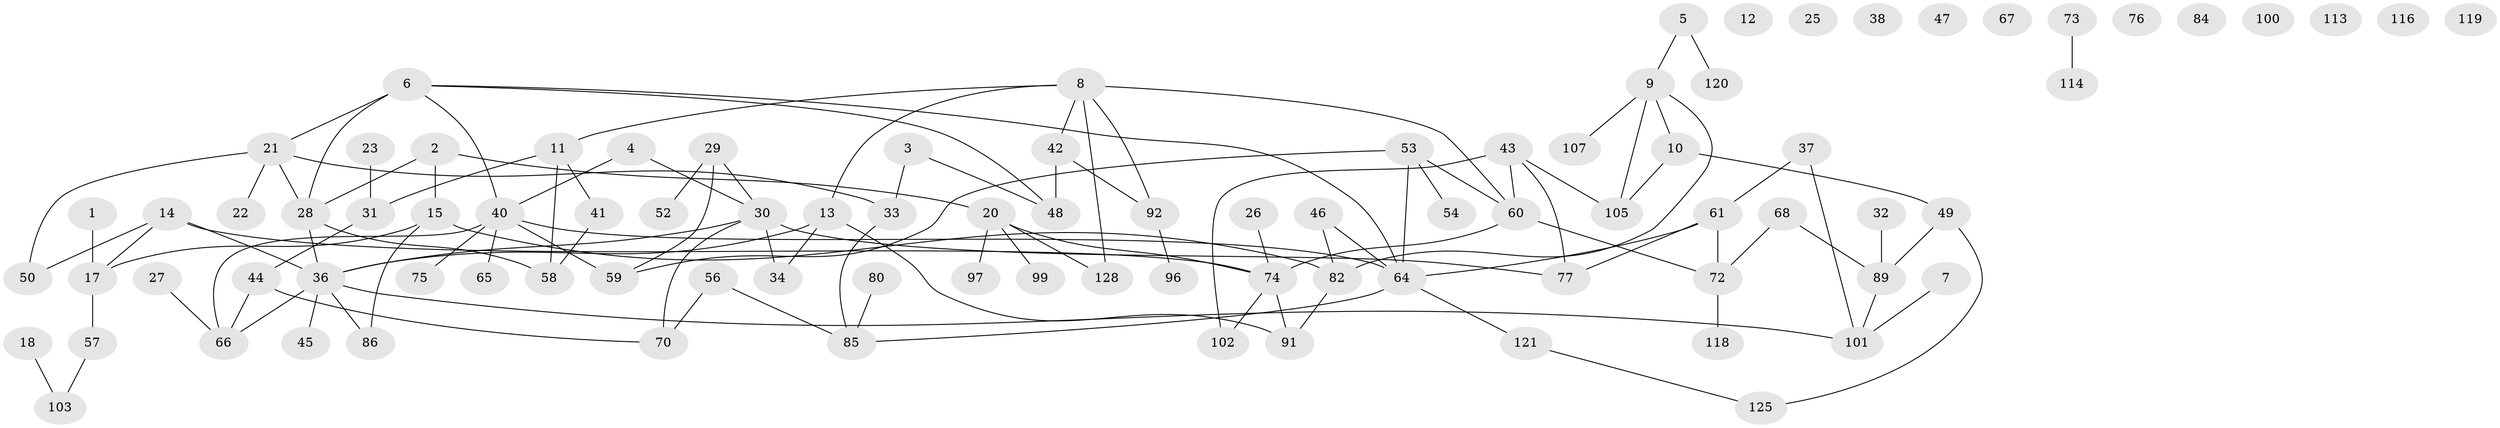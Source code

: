 // Generated by graph-tools (version 1.1) at 2025/23/03/03/25 07:23:28]
// undirected, 92 vertices, 115 edges
graph export_dot {
graph [start="1"]
  node [color=gray90,style=filled];
  1 [super="+126"];
  2 [super="+19"];
  3;
  4;
  5;
  6 [super="+109"];
  7 [super="+83"];
  8 [super="+35"];
  9;
  10 [super="+127"];
  11 [super="+16"];
  12;
  13 [super="+111"];
  14 [super="+55"];
  15;
  17 [super="+39"];
  18;
  20 [super="+78"];
  21 [super="+24"];
  22;
  23 [super="+94"];
  25;
  26;
  27;
  28 [super="+108"];
  29 [super="+71"];
  30 [super="+62"];
  31;
  32;
  33;
  34 [super="+95"];
  36 [super="+104"];
  37 [super="+63"];
  38;
  40 [super="+81"];
  41;
  42 [super="+124"];
  43 [super="+110"];
  44 [super="+123"];
  45;
  46;
  47;
  48 [super="+51"];
  49;
  50;
  52;
  53 [super="+93"];
  54;
  56;
  57 [super="+88"];
  58;
  59;
  60 [super="+79"];
  61 [super="+90"];
  64 [super="+69"];
  65;
  66 [super="+117"];
  67;
  68;
  70;
  72 [super="+87"];
  73;
  74 [super="+98"];
  75;
  76;
  77;
  80;
  82 [super="+122"];
  84;
  85 [super="+115"];
  86;
  89 [super="+112"];
  91;
  92;
  96;
  97;
  99;
  100;
  101;
  102;
  103;
  105 [super="+106"];
  107;
  113;
  114;
  116;
  118;
  119;
  120;
  121;
  125;
  128;
  1 -- 17;
  2 -- 20;
  2 -- 28;
  2 -- 15;
  3 -- 33;
  3 -- 48;
  4 -- 40;
  4 -- 30;
  5 -- 9;
  5 -- 120;
  6 -- 28 [weight=2];
  6 -- 48;
  6 -- 40;
  6 -- 64;
  6 -- 21;
  7 -- 101;
  8 -- 13;
  8 -- 92;
  8 -- 128;
  8 -- 42;
  8 -- 60;
  8 -- 11;
  9 -- 10;
  9 -- 82;
  9 -- 107;
  9 -- 105;
  10 -- 49;
  10 -- 105;
  11 -- 41;
  11 -- 58;
  11 -- 31;
  13 -- 34;
  13 -- 91;
  13 -- 36;
  14 -- 50;
  14 -- 36;
  14 -- 74;
  14 -- 17;
  15 -- 17;
  15 -- 86;
  15 -- 82;
  17 -- 57;
  18 -- 103;
  20 -- 97;
  20 -- 99;
  20 -- 128;
  20 -- 74;
  21 -- 50;
  21 -- 28;
  21 -- 33;
  21 -- 22;
  23 -- 31;
  26 -- 74;
  27 -- 66;
  28 -- 36;
  28 -- 58;
  29 -- 30;
  29 -- 59;
  29 -- 52;
  30 -- 34;
  30 -- 36;
  30 -- 77;
  30 -- 70;
  31 -- 44;
  32 -- 89;
  33 -- 85;
  36 -- 45;
  36 -- 86;
  36 -- 66;
  36 -- 101;
  37 -- 101;
  37 -- 61;
  40 -- 59;
  40 -- 65;
  40 -- 75;
  40 -- 66;
  40 -- 64;
  41 -- 58;
  42 -- 92;
  42 -- 48;
  43 -- 77;
  43 -- 102;
  43 -- 105;
  43 -- 60;
  44 -- 66;
  44 -- 70;
  46 -- 64;
  46 -- 82;
  49 -- 125;
  49 -- 89;
  53 -- 54;
  53 -- 59;
  53 -- 60;
  53 -- 64;
  56 -- 70;
  56 -- 85;
  57 -- 103;
  60 -- 72;
  60 -- 74;
  61 -- 77;
  61 -- 64;
  61 -- 72;
  64 -- 121;
  64 -- 85;
  68 -- 89;
  68 -- 72;
  72 -- 118;
  73 -- 114;
  74 -- 91;
  74 -- 102;
  80 -- 85;
  82 -- 91;
  89 -- 101;
  92 -- 96;
  121 -- 125;
}
